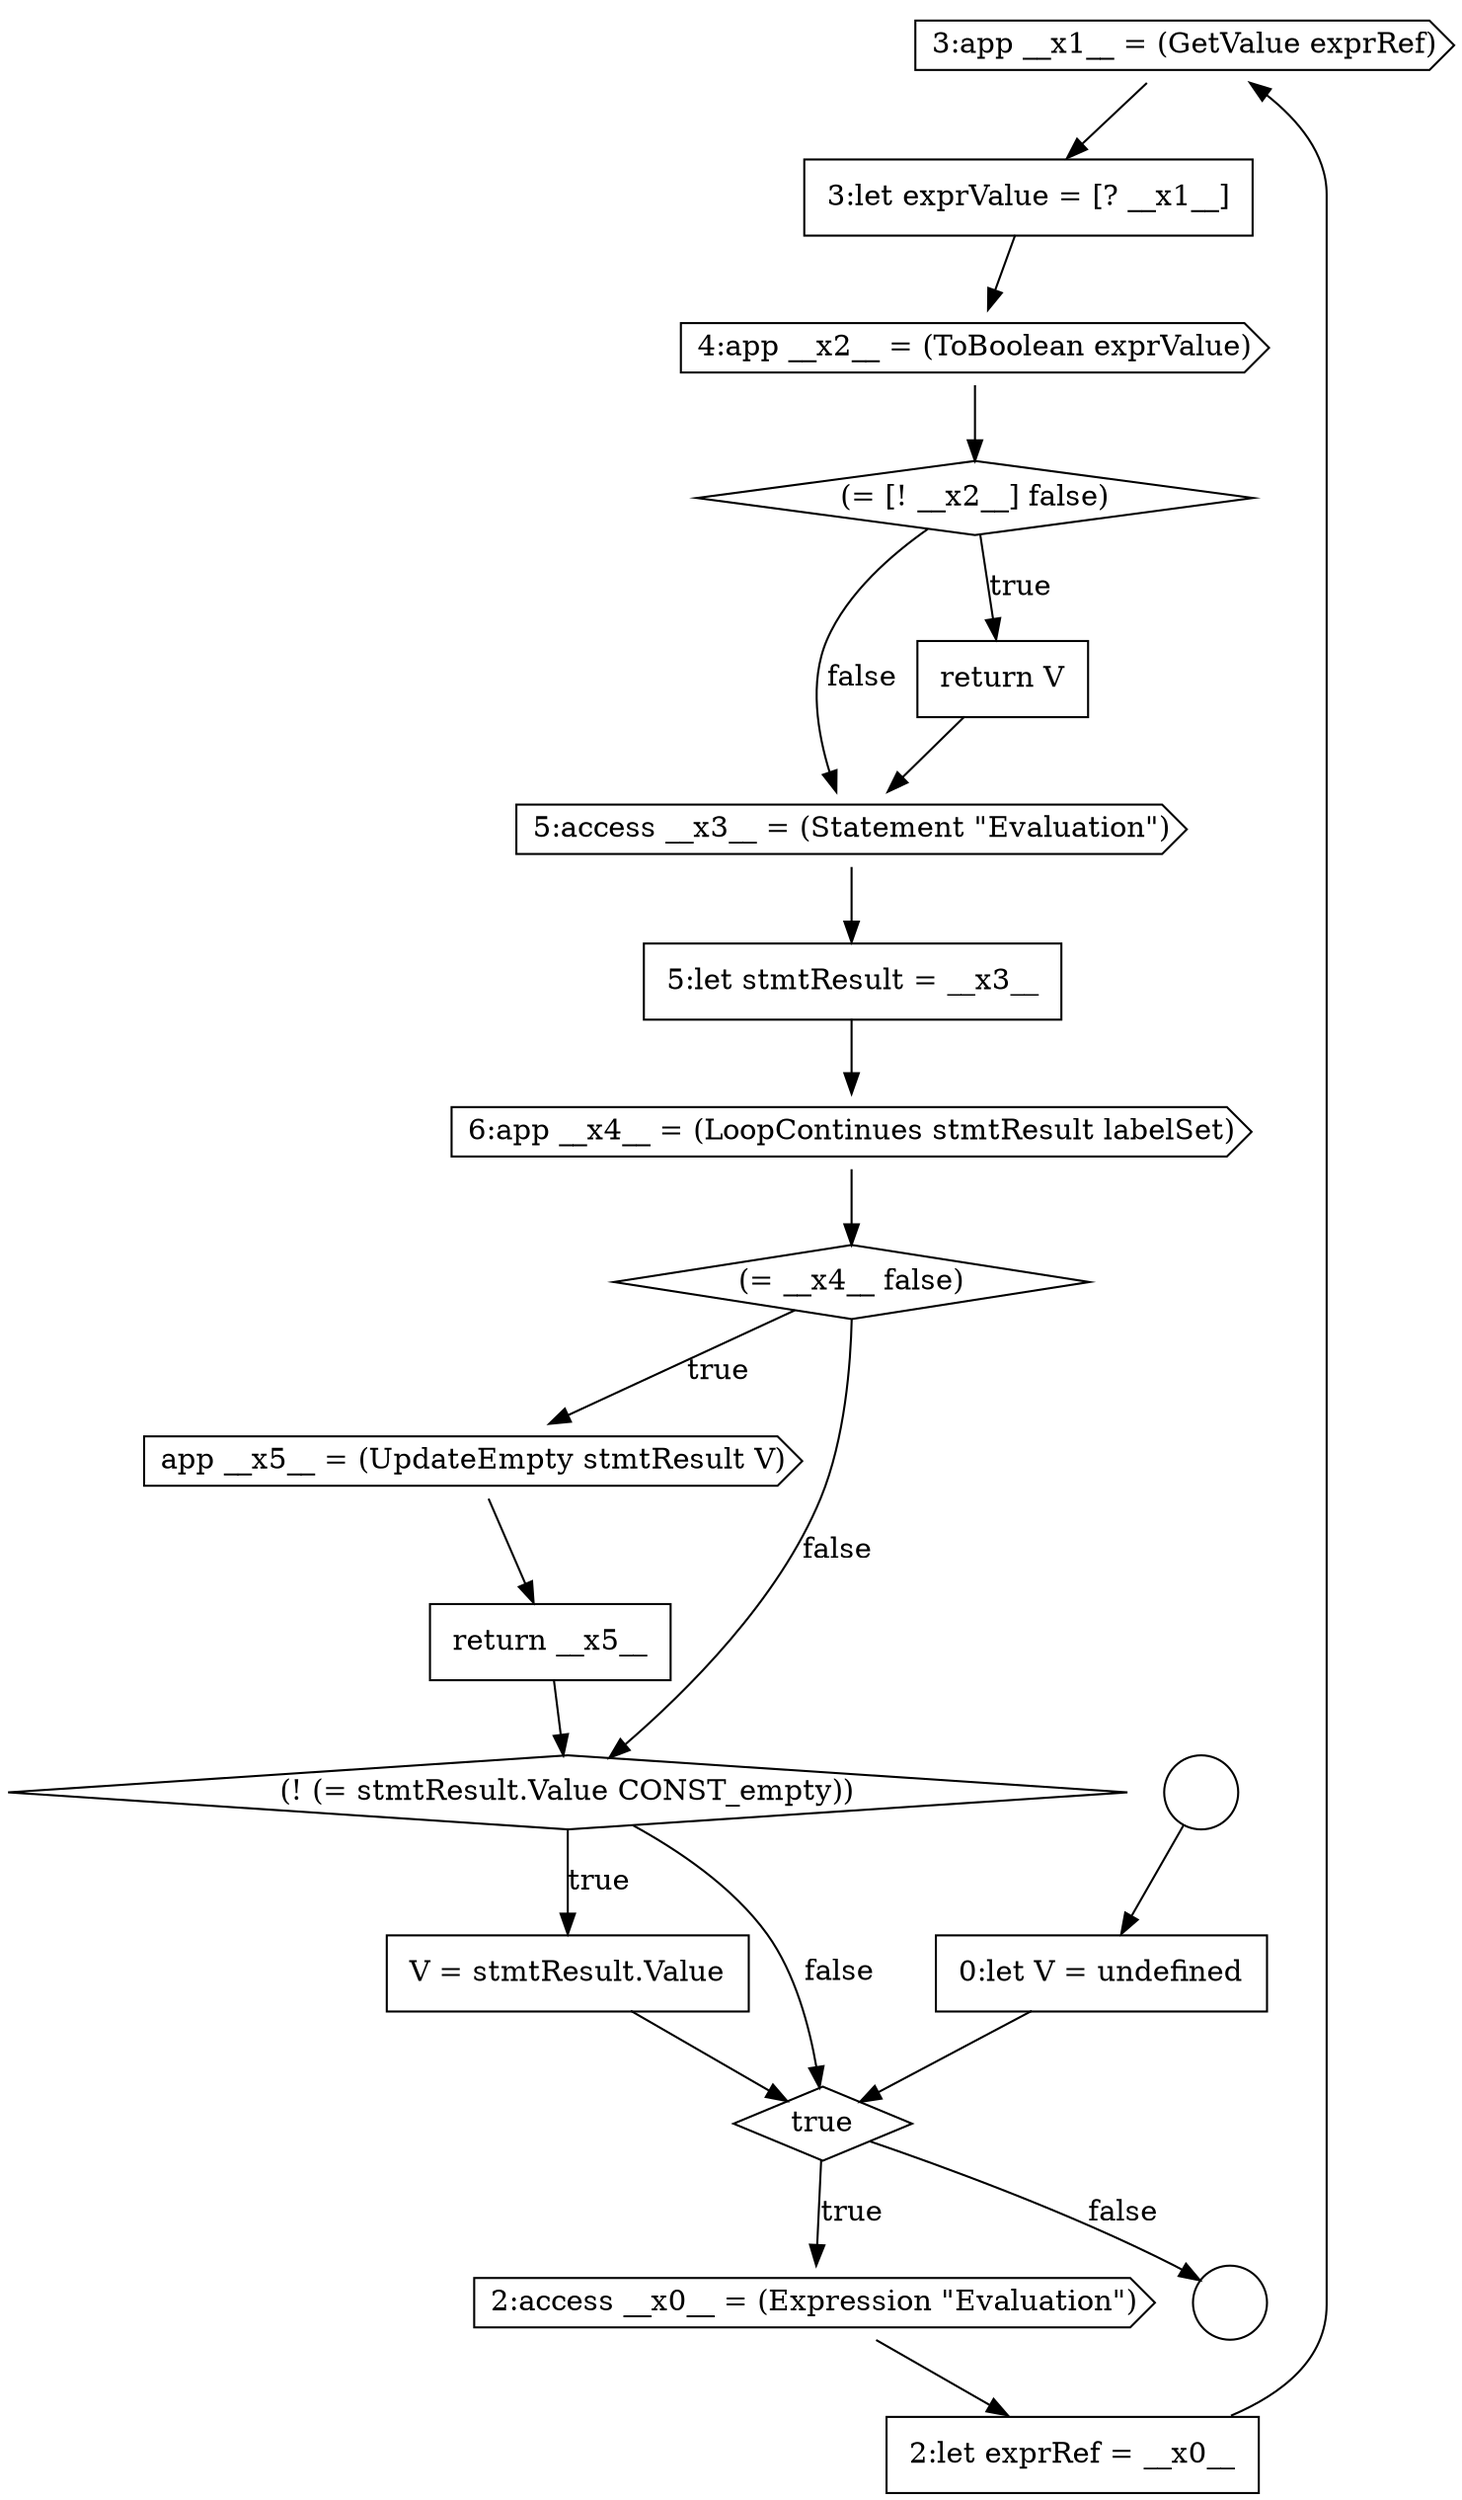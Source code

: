 digraph {
  node7188 [shape=cds, label=<<font color="black">3:app __x1__ = (GetValue exprRef)</font>> color="black" fillcolor="white" style=filled]
  node7183 [shape=circle label=" " color="black" fillcolor="white" style=filled]
  node7194 [shape=none, margin=0, label=<<font color="black">
    <table border="0" cellborder="1" cellspacing="0" cellpadding="10">
      <tr><td align="left">5:let stmtResult = __x3__</td></tr>
    </table>
  </font>> color="black" fillcolor="white" style=filled]
  node7197 [shape=cds, label=<<font color="black">app __x5__ = (UpdateEmpty stmtResult V)</font>> color="black" fillcolor="white" style=filled]
  node7185 [shape=diamond, label=<<font color="black">true</font>> color="black" fillcolor="white" style=filled]
  node7189 [shape=none, margin=0, label=<<font color="black">
    <table border="0" cellborder="1" cellspacing="0" cellpadding="10">
      <tr><td align="left">3:let exprValue = [? __x1__]</td></tr>
    </table>
  </font>> color="black" fillcolor="white" style=filled]
  node7193 [shape=cds, label=<<font color="black">5:access __x3__ = (Statement &quot;Evaluation&quot;)</font>> color="black" fillcolor="white" style=filled]
  node7191 [shape=diamond, label=<<font color="black">(= [! __x2__] false)</font>> color="black" fillcolor="white" style=filled]
  node7186 [shape=cds, label=<<font color="black">2:access __x0__ = (Expression &quot;Evaluation&quot;)</font>> color="black" fillcolor="white" style=filled]
  node7200 [shape=none, margin=0, label=<<font color="black">
    <table border="0" cellborder="1" cellspacing="0" cellpadding="10">
      <tr><td align="left">V = stmtResult.Value</td></tr>
    </table>
  </font>> color="black" fillcolor="white" style=filled]
  node7190 [shape=cds, label=<<font color="black">4:app __x2__ = (ToBoolean exprValue)</font>> color="black" fillcolor="white" style=filled]
  node7196 [shape=diamond, label=<<font color="black">(= __x4__ false)</font>> color="black" fillcolor="white" style=filled]
  node7192 [shape=none, margin=0, label=<<font color="black">
    <table border="0" cellborder="1" cellspacing="0" cellpadding="10">
      <tr><td align="left">return V</td></tr>
    </table>
  </font>> color="black" fillcolor="white" style=filled]
  node7187 [shape=none, margin=0, label=<<font color="black">
    <table border="0" cellborder="1" cellspacing="0" cellpadding="10">
      <tr><td align="left">2:let exprRef = __x0__</td></tr>
    </table>
  </font>> color="black" fillcolor="white" style=filled]
  node7195 [shape=cds, label=<<font color="black">6:app __x4__ = (LoopContinues stmtResult labelSet)</font>> color="black" fillcolor="white" style=filled]
  node7198 [shape=none, margin=0, label=<<font color="black">
    <table border="0" cellborder="1" cellspacing="0" cellpadding="10">
      <tr><td align="left">return __x5__</td></tr>
    </table>
  </font>> color="black" fillcolor="white" style=filled]
  node7182 [shape=circle label=" " color="black" fillcolor="white" style=filled]
  node7199 [shape=diamond, label=<<font color="black">(! (= stmtResult.Value CONST_empty))</font>> color="black" fillcolor="white" style=filled]
  node7184 [shape=none, margin=0, label=<<font color="black">
    <table border="0" cellborder="1" cellspacing="0" cellpadding="10">
      <tr><td align="left">0:let V = undefined</td></tr>
    </table>
  </font>> color="black" fillcolor="white" style=filled]
  node7189 -> node7190 [ color="black"]
  node7191 -> node7192 [label=<<font color="black">true</font>> color="black"]
  node7191 -> node7193 [label=<<font color="black">false</font>> color="black"]
  node7184 -> node7185 [ color="black"]
  node7182 -> node7184 [ color="black"]
  node7190 -> node7191 [ color="black"]
  node7198 -> node7199 [ color="black"]
  node7196 -> node7197 [label=<<font color="black">true</font>> color="black"]
  node7196 -> node7199 [label=<<font color="black">false</font>> color="black"]
  node7186 -> node7187 [ color="black"]
  node7188 -> node7189 [ color="black"]
  node7185 -> node7186 [label=<<font color="black">true</font>> color="black"]
  node7185 -> node7183 [label=<<font color="black">false</font>> color="black"]
  node7197 -> node7198 [ color="black"]
  node7194 -> node7195 [ color="black"]
  node7193 -> node7194 [ color="black"]
  node7187 -> node7188 [ color="black"]
  node7192 -> node7193 [ color="black"]
  node7195 -> node7196 [ color="black"]
  node7199 -> node7200 [label=<<font color="black">true</font>> color="black"]
  node7199 -> node7185 [label=<<font color="black">false</font>> color="black"]
  node7200 -> node7185 [ color="black"]
}
